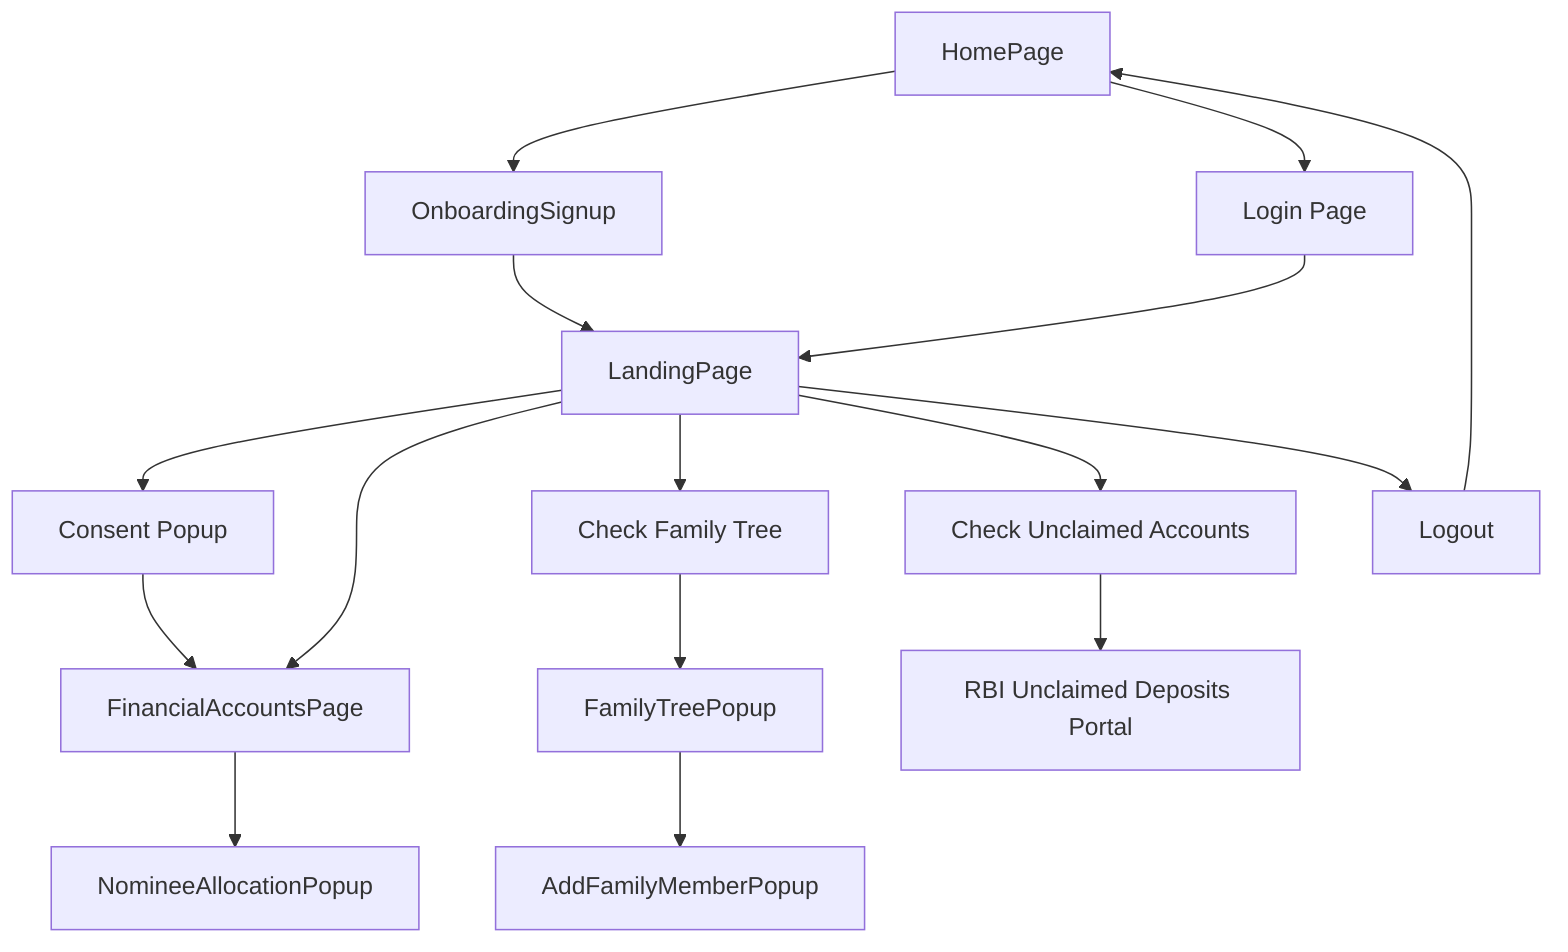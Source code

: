 graph TD
  A[HomePage] --> B[OnboardingSignup]
  A --> C[Login Page]
  B --> D[LandingPage]
  C --> D
  D --> E[Consent Popup]
  E --> F[FinancialAccountsPage]
  D --> F
  F --> G[NomineeAllocationPopup]
  D --> H[Check Family Tree]
  D --> I[Check Unclaimed Accounts]
  H --> J[FamilyTreePopup]
  J --> K[AddFamilyMemberPopup]
  I --> L[RBI Unclaimed Deposits Portal]
  D --> M[Logout]
  M --> A
